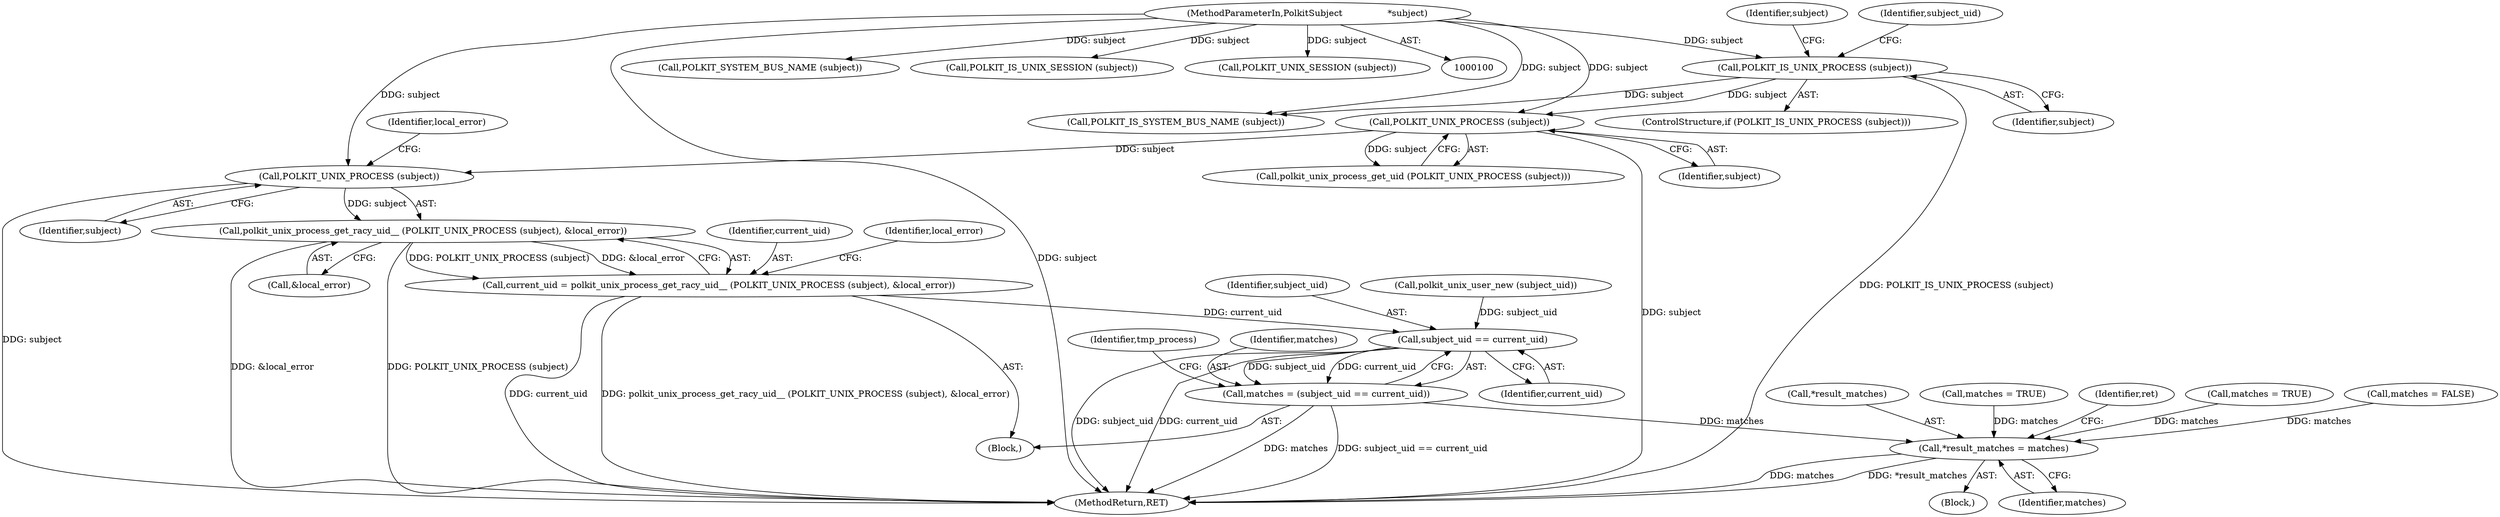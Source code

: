 digraph "0_polkit_bc7ffad53643a9c80231fc41f5582d6a8931c32c_1@pointer" {
"1000145" [label="(Call,polkit_unix_process_get_racy_uid__ (POLKIT_UNIX_PROCESS (subject), &local_error))"];
"1000146" [label="(Call,POLKIT_UNIX_PROCESS (subject))"];
"1000124" [label="(Call,POLKIT_UNIX_PROCESS (subject))"];
"1000115" [label="(Call,POLKIT_IS_UNIX_PROCESS (subject))"];
"1000102" [label="(MethodParameterIn,PolkitSubject                *subject)"];
"1000143" [label="(Call,current_uid = polkit_unix_process_get_racy_uid__ (POLKIT_UNIX_PROCESS (subject), &local_error))"];
"1000165" [label="(Call,subject_uid == current_uid)"];
"1000163" [label="(Call,matches = (subject_uid == current_uid))"];
"1000219" [label="(Call,*result_matches = matches)"];
"1000116" [label="(Identifier,subject)"];
"1000111" [label="(Call,matches = FALSE)"];
"1000117" [label="(Block,)"];
"1000125" [label="(Identifier,subject)"];
"1000102" [label="(MethodParameterIn,PolkitSubject                *subject)"];
"1000220" [label="(Call,*result_matches)"];
"1000219" [label="(Call,*result_matches = matches)"];
"1000170" [label="(Call,POLKIT_IS_SYSTEM_BUS_NAME (subject))"];
"1000145" [label="(Call,polkit_unix_process_get_racy_uid__ (POLKIT_UNIX_PROCESS (subject), &local_error))"];
"1000182" [label="(Call,matches = TRUE)"];
"1000163" [label="(Call,matches = (subject_uid == current_uid))"];
"1000114" [label="(ControlStructure,if (POLKIT_IS_UNIX_PROCESS (subject)))"];
"1000232" [label="(MethodReturn,RET)"];
"1000167" [label="(Identifier,current_uid)"];
"1000115" [label="(Call,POLKIT_IS_UNIX_PROCESS (subject))"];
"1000144" [label="(Identifier,current_uid)"];
"1000166" [label="(Identifier,subject_uid)"];
"1000124" [label="(Call,POLKIT_UNIX_PROCESS (subject))"];
"1000178" [label="(Call,POLKIT_SYSTEM_BUS_NAME (subject))"];
"1000123" [label="(Call,polkit_unix_process_get_uid (POLKIT_UNIX_PROCESS (subject)))"];
"1000147" [label="(Identifier,subject)"];
"1000187" [label="(Call,POLKIT_IS_UNIX_SESSION (subject))"];
"1000152" [label="(Identifier,local_error)"];
"1000227" [label="(Identifier,tmp_process)"];
"1000165" [label="(Call,subject_uid == current_uid)"];
"1000149" [label="(Identifier,local_error)"];
"1000224" [label="(Identifier,ret)"];
"1000222" [label="(Identifier,matches)"];
"1000161" [label="(Call,polkit_unix_user_new (subject_uid))"];
"1000195" [label="(Call,POLKIT_UNIX_SESSION (subject))"];
"1000210" [label="(Call,matches = TRUE)"];
"1000218" [label="(Block,)"];
"1000148" [label="(Call,&local_error)"];
"1000171" [label="(Identifier,subject)"];
"1000122" [label="(Identifier,subject_uid)"];
"1000164" [label="(Identifier,matches)"];
"1000143" [label="(Call,current_uid = polkit_unix_process_get_racy_uid__ (POLKIT_UNIX_PROCESS (subject), &local_error))"];
"1000146" [label="(Call,POLKIT_UNIX_PROCESS (subject))"];
"1000145" -> "1000143"  [label="AST: "];
"1000145" -> "1000148"  [label="CFG: "];
"1000146" -> "1000145"  [label="AST: "];
"1000148" -> "1000145"  [label="AST: "];
"1000143" -> "1000145"  [label="CFG: "];
"1000145" -> "1000232"  [label="DDG: &local_error"];
"1000145" -> "1000232"  [label="DDG: POLKIT_UNIX_PROCESS (subject)"];
"1000145" -> "1000143"  [label="DDG: POLKIT_UNIX_PROCESS (subject)"];
"1000145" -> "1000143"  [label="DDG: &local_error"];
"1000146" -> "1000145"  [label="DDG: subject"];
"1000146" -> "1000147"  [label="CFG: "];
"1000147" -> "1000146"  [label="AST: "];
"1000149" -> "1000146"  [label="CFG: "];
"1000146" -> "1000232"  [label="DDG: subject"];
"1000124" -> "1000146"  [label="DDG: subject"];
"1000102" -> "1000146"  [label="DDG: subject"];
"1000124" -> "1000123"  [label="AST: "];
"1000124" -> "1000125"  [label="CFG: "];
"1000125" -> "1000124"  [label="AST: "];
"1000123" -> "1000124"  [label="CFG: "];
"1000124" -> "1000232"  [label="DDG: subject"];
"1000124" -> "1000123"  [label="DDG: subject"];
"1000115" -> "1000124"  [label="DDG: subject"];
"1000102" -> "1000124"  [label="DDG: subject"];
"1000115" -> "1000114"  [label="AST: "];
"1000115" -> "1000116"  [label="CFG: "];
"1000116" -> "1000115"  [label="AST: "];
"1000122" -> "1000115"  [label="CFG: "];
"1000171" -> "1000115"  [label="CFG: "];
"1000115" -> "1000232"  [label="DDG: POLKIT_IS_UNIX_PROCESS (subject)"];
"1000102" -> "1000115"  [label="DDG: subject"];
"1000115" -> "1000170"  [label="DDG: subject"];
"1000102" -> "1000100"  [label="AST: "];
"1000102" -> "1000232"  [label="DDG: subject"];
"1000102" -> "1000170"  [label="DDG: subject"];
"1000102" -> "1000178"  [label="DDG: subject"];
"1000102" -> "1000187"  [label="DDG: subject"];
"1000102" -> "1000195"  [label="DDG: subject"];
"1000143" -> "1000117"  [label="AST: "];
"1000144" -> "1000143"  [label="AST: "];
"1000152" -> "1000143"  [label="CFG: "];
"1000143" -> "1000232"  [label="DDG: current_uid"];
"1000143" -> "1000232"  [label="DDG: polkit_unix_process_get_racy_uid__ (POLKIT_UNIX_PROCESS (subject), &local_error)"];
"1000143" -> "1000165"  [label="DDG: current_uid"];
"1000165" -> "1000163"  [label="AST: "];
"1000165" -> "1000167"  [label="CFG: "];
"1000166" -> "1000165"  [label="AST: "];
"1000167" -> "1000165"  [label="AST: "];
"1000163" -> "1000165"  [label="CFG: "];
"1000165" -> "1000232"  [label="DDG: subject_uid"];
"1000165" -> "1000232"  [label="DDG: current_uid"];
"1000165" -> "1000163"  [label="DDG: subject_uid"];
"1000165" -> "1000163"  [label="DDG: current_uid"];
"1000161" -> "1000165"  [label="DDG: subject_uid"];
"1000163" -> "1000117"  [label="AST: "];
"1000164" -> "1000163"  [label="AST: "];
"1000227" -> "1000163"  [label="CFG: "];
"1000163" -> "1000232"  [label="DDG: matches"];
"1000163" -> "1000232"  [label="DDG: subject_uid == current_uid"];
"1000163" -> "1000219"  [label="DDG: matches"];
"1000219" -> "1000218"  [label="AST: "];
"1000219" -> "1000222"  [label="CFG: "];
"1000220" -> "1000219"  [label="AST: "];
"1000222" -> "1000219"  [label="AST: "];
"1000224" -> "1000219"  [label="CFG: "];
"1000219" -> "1000232"  [label="DDG: matches"];
"1000219" -> "1000232"  [label="DDG: *result_matches"];
"1000111" -> "1000219"  [label="DDG: matches"];
"1000210" -> "1000219"  [label="DDG: matches"];
"1000182" -> "1000219"  [label="DDG: matches"];
}
